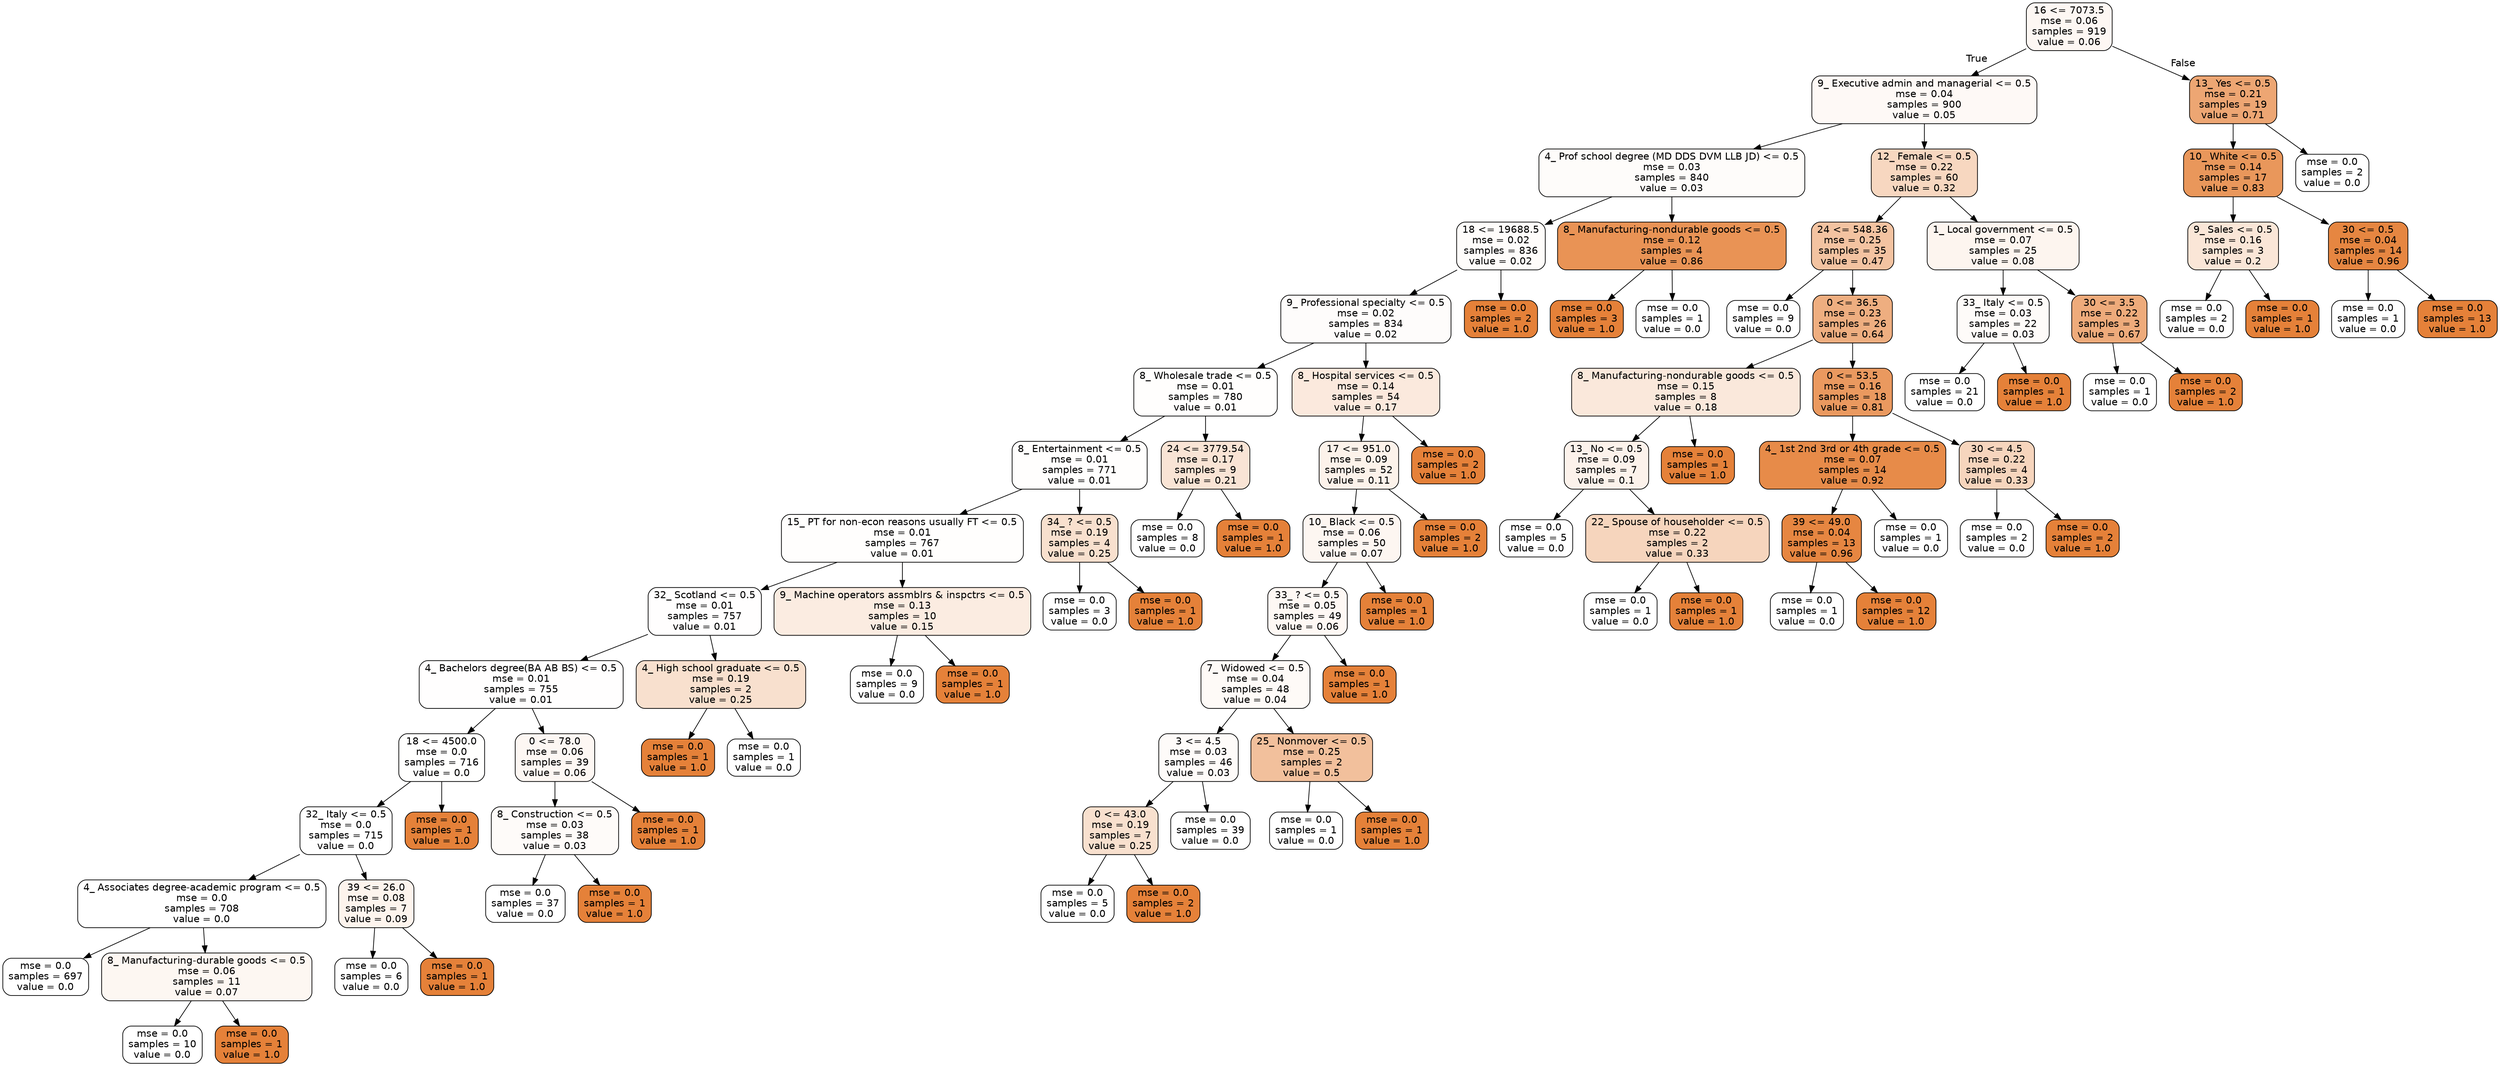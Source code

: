 digraph Tree {
node [shape=box, style="filled, rounded", color="black", fontname=helvetica] ;
edge [fontname=helvetica] ;
0 [label="16 <= 7073.5\nmse = 0.06\nsamples = 919\nvalue = 0.06", fillcolor="#fdf7f3"] ;
1 [label="9_ Executive admin and managerial <= 0.5\nmse = 0.04\nsamples = 900\nvalue = 0.05", fillcolor="#fef9f6"] ;
0 -> 1 [labeldistance=2.5, labelangle=45, headlabel="True"] ;
2 [label="4_ Prof school degree (MD DDS DVM LLB JD) <= 0.5\nmse = 0.03\nsamples = 840\nvalue = 0.03", fillcolor="#fefcfa"] ;
1 -> 2 ;
3 [label="18 <= 19688.5\nmse = 0.02\nsamples = 836\nvalue = 0.02", fillcolor="#fefcfa"] ;
2 -> 3 ;
4 [label="9_ Professional specialty <= 0.5\nmse = 0.02\nsamples = 834\nvalue = 0.02", fillcolor="#fefcfb"] ;
3 -> 4 ;
5 [label="8_ Wholesale trade <= 0.5\nmse = 0.01\nsamples = 780\nvalue = 0.01", fillcolor="#fffefd"] ;
4 -> 5 ;
6 [label="8_ Entertainment <= 0.5\nmse = 0.01\nsamples = 771\nvalue = 0.01", fillcolor="#fffefd"] ;
5 -> 6 ;
7 [label="15_ PT for non-econ reasons usually FT <= 0.5\nmse = 0.01\nsamples = 767\nvalue = 0.01", fillcolor="#fffefd"] ;
6 -> 7 ;
8 [label="32_ Scotland <= 0.5\nmse = 0.01\nsamples = 757\nvalue = 0.01", fillcolor="#fffefe"] ;
7 -> 8 ;
9 [label="4_ Bachelors degree(BA AB BS) <= 0.5\nmse = 0.01\nsamples = 755\nvalue = 0.01", fillcolor="#fffefe"] ;
8 -> 9 ;
10 [label="18 <= 4500.0\nmse = 0.0\nsamples = 716\nvalue = 0.0", fillcolor="#fffffe"] ;
9 -> 10 ;
11 [label="32_ Italy <= 0.5\nmse = 0.0\nsamples = 715\nvalue = 0.0", fillcolor="#ffffff"] ;
10 -> 11 ;
12 [label="4_ Associates degree-academic program <= 0.5\nmse = 0.0\nsamples = 708\nvalue = 0.0", fillcolor="#ffffff"] ;
11 -> 12 ;
13 [label="mse = 0.0\nsamples = 697\nvalue = 0.0", fillcolor="#ffffff"] ;
12 -> 13 ;
14 [label="8_ Manufacturing-durable goods <= 0.5\nmse = 0.06\nsamples = 11\nvalue = 0.07", fillcolor="#fdf7f2"] ;
12 -> 14 ;
15 [label="mse = 0.0\nsamples = 10\nvalue = 0.0", fillcolor="#ffffff"] ;
14 -> 15 ;
16 [label="mse = 0.0\nsamples = 1\nvalue = 1.0", fillcolor="#e58139"] ;
14 -> 16 ;
17 [label="39 <= 26.0\nmse = 0.08\nsamples = 7\nvalue = 0.09", fillcolor="#fdf4ed"] ;
11 -> 17 ;
18 [label="mse = 0.0\nsamples = 6\nvalue = 0.0", fillcolor="#ffffff"] ;
17 -> 18 ;
19 [label="mse = 0.0\nsamples = 1\nvalue = 1.0", fillcolor="#e58139"] ;
17 -> 19 ;
20 [label="mse = 0.0\nsamples = 1\nvalue = 1.0", fillcolor="#e58139"] ;
10 -> 20 ;
21 [label="0 <= 78.0\nmse = 0.06\nsamples = 39\nvalue = 0.06", fillcolor="#fdf7f3"] ;
9 -> 21 ;
22 [label="8_ Construction <= 0.5\nmse = 0.03\nsamples = 38\nvalue = 0.03", fillcolor="#fefbf9"] ;
21 -> 22 ;
23 [label="mse = 0.0\nsamples = 37\nvalue = 0.0", fillcolor="#ffffff"] ;
22 -> 23 ;
24 [label="mse = 0.0\nsamples = 1\nvalue = 1.0", fillcolor="#e58139"] ;
22 -> 24 ;
25 [label="mse = 0.0\nsamples = 1\nvalue = 1.0", fillcolor="#e58139"] ;
21 -> 25 ;
26 [label="4_ High school graduate <= 0.5\nmse = 0.19\nsamples = 2\nvalue = 0.25", fillcolor="#f8e0ce"] ;
8 -> 26 ;
27 [label="mse = 0.0\nsamples = 1\nvalue = 1.0", fillcolor="#e58139"] ;
26 -> 27 ;
28 [label="mse = 0.0\nsamples = 1\nvalue = 0.0", fillcolor="#ffffff"] ;
26 -> 28 ;
29 [label="9_ Machine operators assmblrs & inspctrs <= 0.5\nmse = 0.13\nsamples = 10\nvalue = 0.15", fillcolor="#fbece1"] ;
7 -> 29 ;
30 [label="mse = 0.0\nsamples = 9\nvalue = 0.0", fillcolor="#ffffff"] ;
29 -> 30 ;
31 [label="mse = 0.0\nsamples = 1\nvalue = 1.0", fillcolor="#e58139"] ;
29 -> 31 ;
32 [label="34_ ? <= 0.5\nmse = 0.19\nsamples = 4\nvalue = 0.25", fillcolor="#f8e0ce"] ;
6 -> 32 ;
33 [label="mse = 0.0\nsamples = 3\nvalue = 0.0", fillcolor="#ffffff"] ;
32 -> 33 ;
34 [label="mse = 0.0\nsamples = 1\nvalue = 1.0", fillcolor="#e58139"] ;
32 -> 34 ;
35 [label="24 <= 3779.54\nmse = 0.17\nsamples = 9\nvalue = 0.21", fillcolor="#f9e4d5"] ;
5 -> 35 ;
36 [label="mse = 0.0\nsamples = 8\nvalue = 0.0", fillcolor="#ffffff"] ;
35 -> 36 ;
37 [label="mse = 0.0\nsamples = 1\nvalue = 1.0", fillcolor="#e58139"] ;
35 -> 37 ;
38 [label="8_ Hospital services <= 0.5\nmse = 0.14\nsamples = 54\nvalue = 0.17", fillcolor="#fbe9dd"] ;
4 -> 38 ;
39 [label="17 <= 951.0\nmse = 0.09\nsamples = 52\nvalue = 0.11", fillcolor="#fcf2ea"] ;
38 -> 39 ;
40 [label="10_ Black <= 0.5\nmse = 0.06\nsamples = 50\nvalue = 0.07", fillcolor="#fdf6f1"] ;
39 -> 40 ;
41 [label="33_ ? <= 0.5\nmse = 0.05\nsamples = 49\nvalue = 0.06", fillcolor="#fef8f4"] ;
40 -> 41 ;
42 [label="7_ Widowed <= 0.5\nmse = 0.04\nsamples = 48\nvalue = 0.04", fillcolor="#fefaf7"] ;
41 -> 42 ;
43 [label="3 <= 4.5\nmse = 0.03\nsamples = 46\nvalue = 0.03", fillcolor="#fefbf9"] ;
42 -> 43 ;
44 [label="0 <= 43.0\nmse = 0.19\nsamples = 7\nvalue = 0.25", fillcolor="#f8e0ce"] ;
43 -> 44 ;
45 [label="mse = 0.0\nsamples = 5\nvalue = 0.0", fillcolor="#ffffff"] ;
44 -> 45 ;
46 [label="mse = 0.0\nsamples = 2\nvalue = 1.0", fillcolor="#e58139"] ;
44 -> 46 ;
47 [label="mse = 0.0\nsamples = 39\nvalue = 0.0", fillcolor="#ffffff"] ;
43 -> 47 ;
48 [label="25_ Nonmover <= 0.5\nmse = 0.25\nsamples = 2\nvalue = 0.5", fillcolor="#f2c09c"] ;
42 -> 48 ;
49 [label="mse = 0.0\nsamples = 1\nvalue = 0.0", fillcolor="#ffffff"] ;
48 -> 49 ;
50 [label="mse = 0.0\nsamples = 1\nvalue = 1.0", fillcolor="#e58139"] ;
48 -> 50 ;
51 [label="mse = 0.0\nsamples = 1\nvalue = 1.0", fillcolor="#e58139"] ;
41 -> 51 ;
52 [label="mse = 0.0\nsamples = 1\nvalue = 1.0", fillcolor="#e58139"] ;
40 -> 52 ;
53 [label="mse = 0.0\nsamples = 2\nvalue = 1.0", fillcolor="#e58139"] ;
39 -> 53 ;
54 [label="mse = 0.0\nsamples = 2\nvalue = 1.0", fillcolor="#e58139"] ;
38 -> 54 ;
55 [label="mse = 0.0\nsamples = 2\nvalue = 1.0", fillcolor="#e58139"] ;
3 -> 55 ;
56 [label="8_ Manufacturing-nondurable goods <= 0.5\nmse = 0.12\nsamples = 4\nvalue = 0.86", fillcolor="#e99355"] ;
2 -> 56 ;
57 [label="mse = 0.0\nsamples = 3\nvalue = 1.0", fillcolor="#e58139"] ;
56 -> 57 ;
58 [label="mse = 0.0\nsamples = 1\nvalue = 0.0", fillcolor="#ffffff"] ;
56 -> 58 ;
59 [label="12_ Female <= 0.5\nmse = 0.22\nsamples = 60\nvalue = 0.32", fillcolor="#f7d7c0"] ;
1 -> 59 ;
60 [label="24 <= 548.36\nmse = 0.25\nsamples = 35\nvalue = 0.47", fillcolor="#f3c3a1"] ;
59 -> 60 ;
61 [label="mse = 0.0\nsamples = 9\nvalue = 0.0", fillcolor="#ffffff"] ;
60 -> 61 ;
62 [label="0 <= 36.5\nmse = 0.23\nsamples = 26\nvalue = 0.64", fillcolor="#eeae80"] ;
60 -> 62 ;
63 [label="8_ Manufacturing-nondurable goods <= 0.5\nmse = 0.15\nsamples = 8\nvalue = 0.18", fillcolor="#fae8db"] ;
62 -> 63 ;
64 [label="13_ No <= 0.5\nmse = 0.09\nsamples = 7\nvalue = 0.1", fillcolor="#fcf2eb"] ;
63 -> 64 ;
65 [label="mse = 0.0\nsamples = 5\nvalue = 0.0", fillcolor="#ffffff"] ;
64 -> 65 ;
66 [label="22_ Spouse of householder <= 0.5\nmse = 0.22\nsamples = 2\nvalue = 0.33", fillcolor="#f6d5bd"] ;
64 -> 66 ;
67 [label="mse = 0.0\nsamples = 1\nvalue = 0.0", fillcolor="#ffffff"] ;
66 -> 67 ;
68 [label="mse = 0.0\nsamples = 1\nvalue = 1.0", fillcolor="#e58139"] ;
66 -> 68 ;
69 [label="mse = 0.0\nsamples = 1\nvalue = 1.0", fillcolor="#e58139"] ;
63 -> 69 ;
70 [label="0 <= 53.5\nmse = 0.16\nsamples = 18\nvalue = 0.81", fillcolor="#ea995f"] ;
62 -> 70 ;
71 [label="4_ 1st 2nd 3rd or 4th grade <= 0.5\nmse = 0.07\nsamples = 14\nvalue = 0.92", fillcolor="#e78b49"] ;
70 -> 71 ;
72 [label="39 <= 49.0\nmse = 0.04\nsamples = 13\nvalue = 0.96", fillcolor="#e68641"] ;
71 -> 72 ;
73 [label="mse = 0.0\nsamples = 1\nvalue = 0.0", fillcolor="#ffffff"] ;
72 -> 73 ;
74 [label="mse = 0.0\nsamples = 12\nvalue = 1.0", fillcolor="#e58139"] ;
72 -> 74 ;
75 [label="mse = 0.0\nsamples = 1\nvalue = 0.0", fillcolor="#ffffff"] ;
71 -> 75 ;
76 [label="30 <= 4.5\nmse = 0.22\nsamples = 4\nvalue = 0.33", fillcolor="#f6d5bd"] ;
70 -> 76 ;
77 [label="mse = 0.0\nsamples = 2\nvalue = 0.0", fillcolor="#ffffff"] ;
76 -> 77 ;
78 [label="mse = 0.0\nsamples = 2\nvalue = 1.0", fillcolor="#e58139"] ;
76 -> 78 ;
79 [label="1_ Local government <= 0.5\nmse = 0.07\nsamples = 25\nvalue = 0.08", fillcolor="#fdf5ef"] ;
59 -> 79 ;
80 [label="33_ Italy <= 0.5\nmse = 0.03\nsamples = 22\nvalue = 0.03", fillcolor="#fefbf9"] ;
79 -> 80 ;
81 [label="mse = 0.0\nsamples = 21\nvalue = 0.0", fillcolor="#ffffff"] ;
80 -> 81 ;
82 [label="mse = 0.0\nsamples = 1\nvalue = 1.0", fillcolor="#e58139"] ;
80 -> 82 ;
83 [label="30 <= 3.5\nmse = 0.22\nsamples = 3\nvalue = 0.67", fillcolor="#eeab7b"] ;
79 -> 83 ;
84 [label="mse = 0.0\nsamples = 1\nvalue = 0.0", fillcolor="#ffffff"] ;
83 -> 84 ;
85 [label="mse = 0.0\nsamples = 2\nvalue = 1.0", fillcolor="#e58139"] ;
83 -> 85 ;
86 [label="13_ Yes <= 0.5\nmse = 0.21\nsamples = 19\nvalue = 0.71", fillcolor="#eda673"] ;
0 -> 86 [labeldistance=2.5, labelangle=-45, headlabel="False"] ;
87 [label="10_ White <= 0.5\nmse = 0.14\nsamples = 17\nvalue = 0.83", fillcolor="#e9975b"] ;
86 -> 87 ;
88 [label="9_ Sales <= 0.5\nmse = 0.16\nsamples = 3\nvalue = 0.2", fillcolor="#fae6d7"] ;
87 -> 88 ;
89 [label="mse = 0.0\nsamples = 2\nvalue = 0.0", fillcolor="#ffffff"] ;
88 -> 89 ;
90 [label="mse = 0.0\nsamples = 1\nvalue = 1.0", fillcolor="#e58139"] ;
88 -> 90 ;
91 [label="30 <= 0.5\nmse = 0.04\nsamples = 14\nvalue = 0.96", fillcolor="#e68641"] ;
87 -> 91 ;
92 [label="mse = 0.0\nsamples = 1\nvalue = 0.0", fillcolor="#ffffff"] ;
91 -> 92 ;
93 [label="mse = 0.0\nsamples = 13\nvalue = 1.0", fillcolor="#e58139"] ;
91 -> 93 ;
94 [label="mse = 0.0\nsamples = 2\nvalue = 0.0", fillcolor="#ffffff"] ;
86 -> 94 ;
}